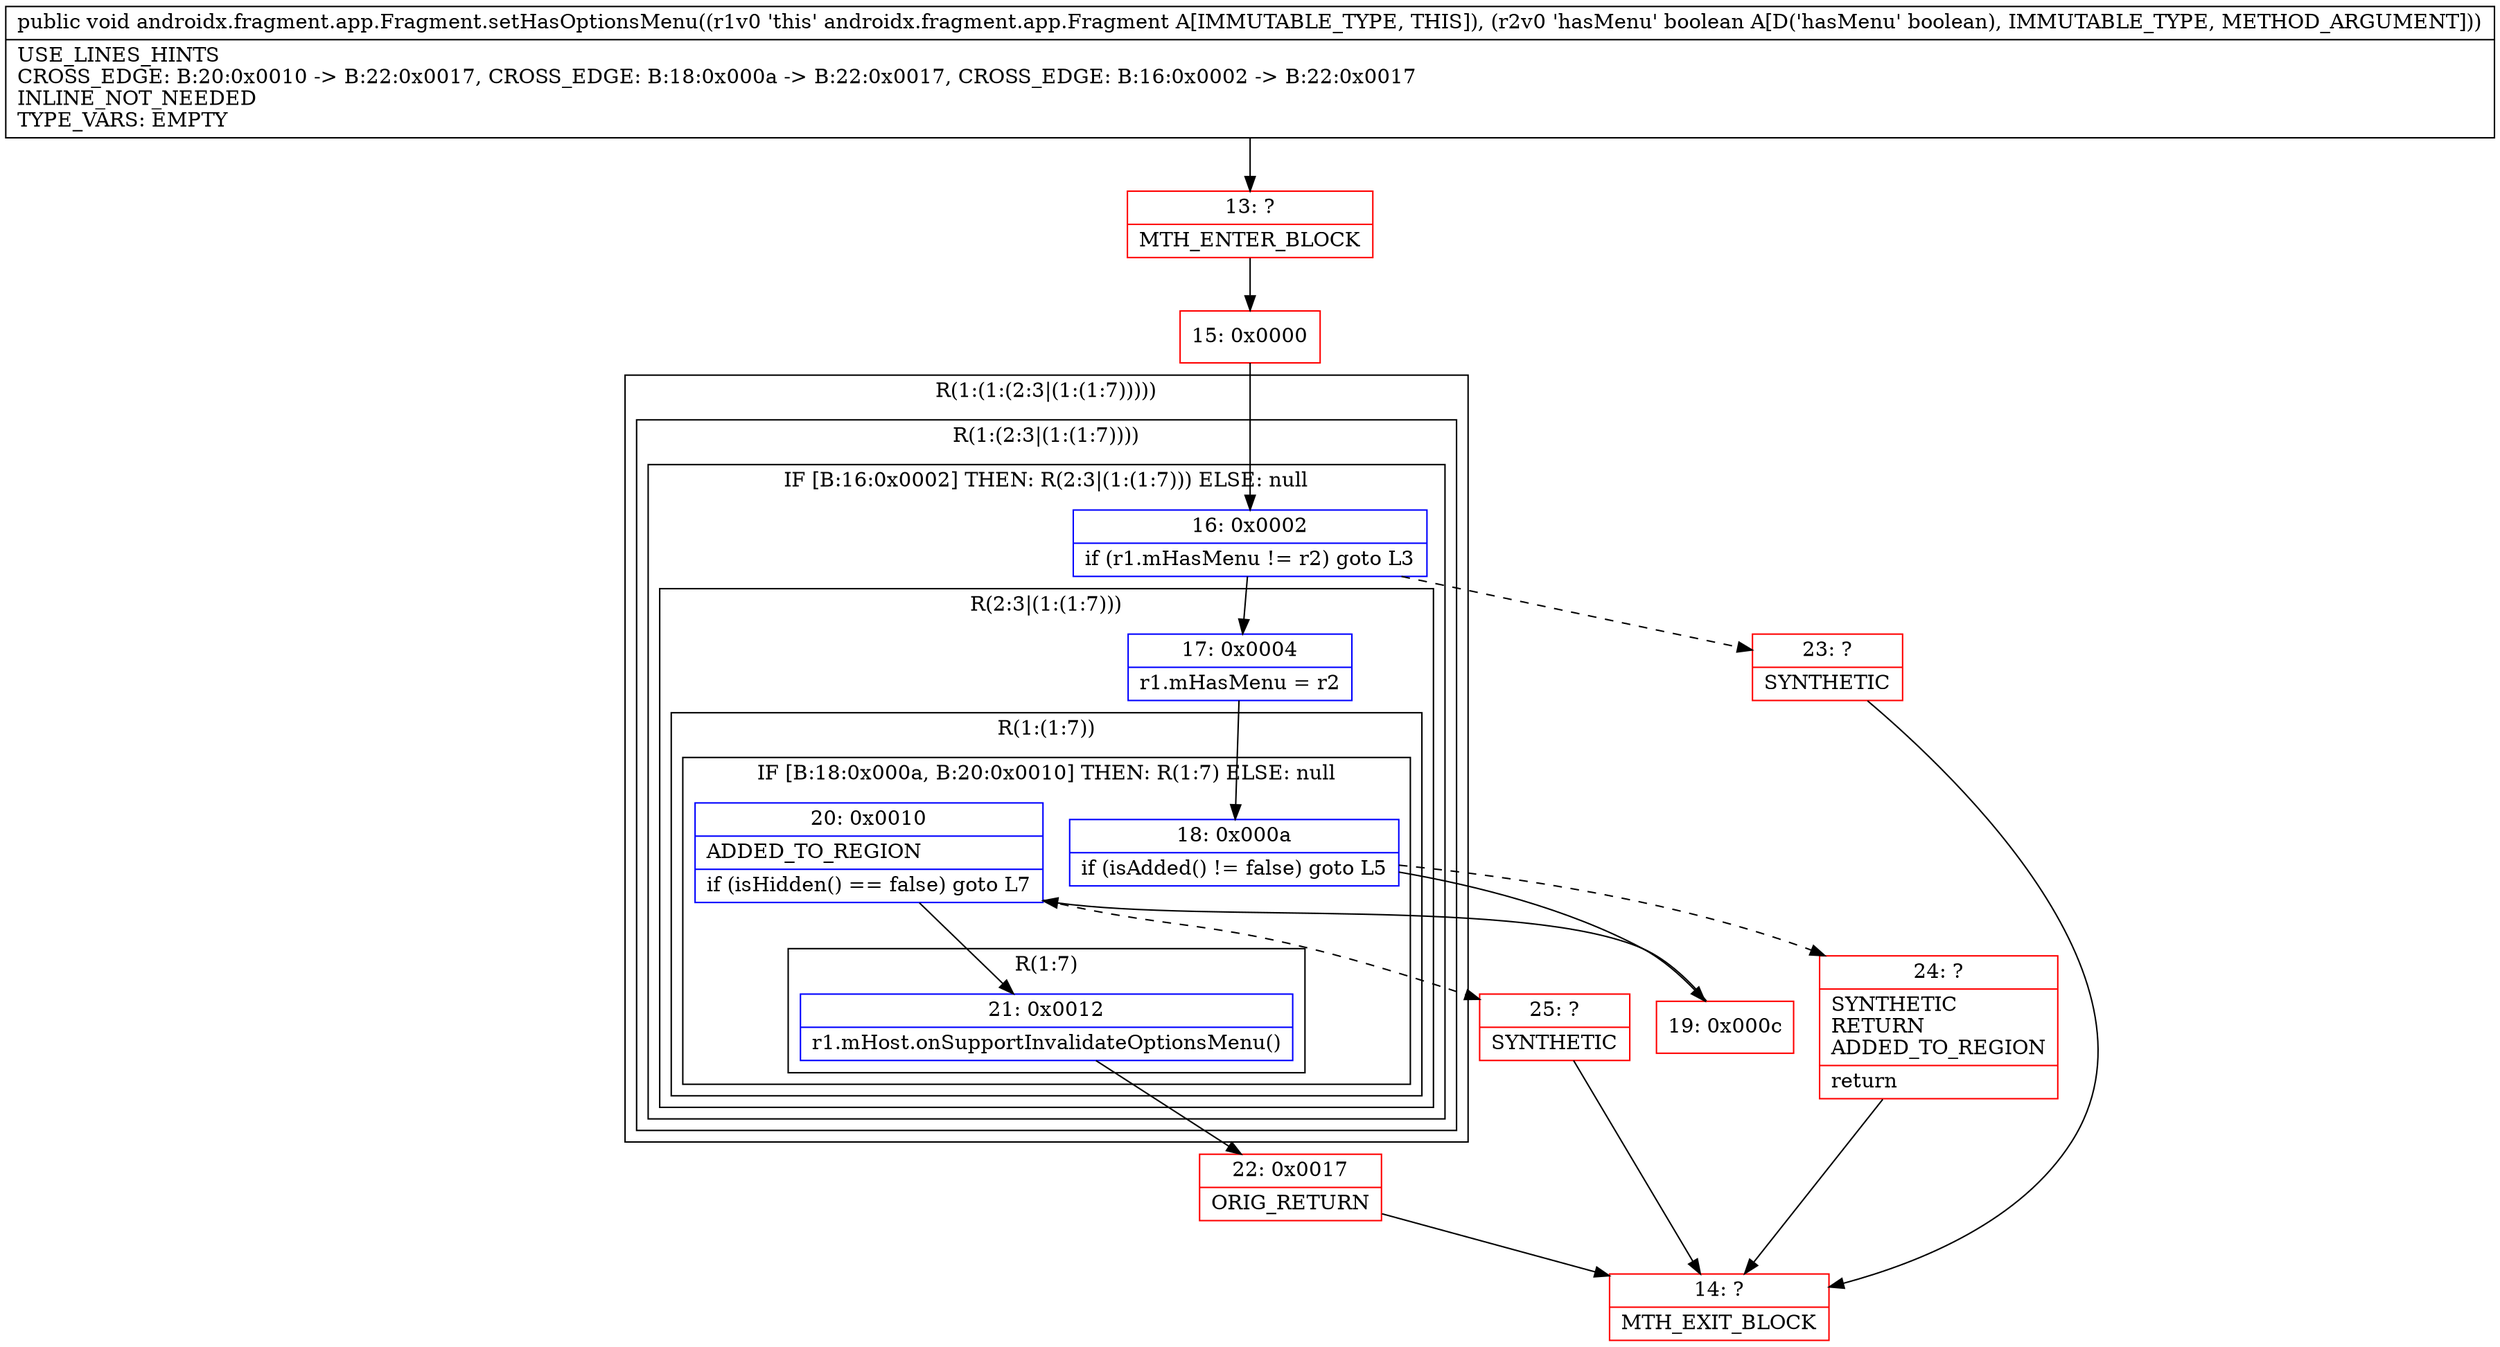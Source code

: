 digraph "CFG forandroidx.fragment.app.Fragment.setHasOptionsMenu(Z)V" {
subgraph cluster_Region_532420016 {
label = "R(1:(1:(2:3|(1:(1:7)))))";
node [shape=record,color=blue];
subgraph cluster_Region_1993788409 {
label = "R(1:(2:3|(1:(1:7))))";
node [shape=record,color=blue];
subgraph cluster_IfRegion_561197424 {
label = "IF [B:16:0x0002] THEN: R(2:3|(1:(1:7))) ELSE: null";
node [shape=record,color=blue];
Node_16 [shape=record,label="{16\:\ 0x0002|if (r1.mHasMenu != r2) goto L3\l}"];
subgraph cluster_Region_1345704391 {
label = "R(2:3|(1:(1:7)))";
node [shape=record,color=blue];
Node_17 [shape=record,label="{17\:\ 0x0004|r1.mHasMenu = r2\l}"];
subgraph cluster_Region_794513380 {
label = "R(1:(1:7))";
node [shape=record,color=blue];
subgraph cluster_IfRegion_1871892725 {
label = "IF [B:18:0x000a, B:20:0x0010] THEN: R(1:7) ELSE: null";
node [shape=record,color=blue];
Node_18 [shape=record,label="{18\:\ 0x000a|if (isAdded() != false) goto L5\l}"];
Node_20 [shape=record,label="{20\:\ 0x0010|ADDED_TO_REGION\l|if (isHidden() == false) goto L7\l}"];
subgraph cluster_Region_1465025734 {
label = "R(1:7)";
node [shape=record,color=blue];
Node_21 [shape=record,label="{21\:\ 0x0012|r1.mHost.onSupportInvalidateOptionsMenu()\l}"];
}
}
}
}
}
}
}
Node_13 [shape=record,color=red,label="{13\:\ ?|MTH_ENTER_BLOCK\l}"];
Node_15 [shape=record,color=red,label="{15\:\ 0x0000}"];
Node_19 [shape=record,color=red,label="{19\:\ 0x000c}"];
Node_22 [shape=record,color=red,label="{22\:\ 0x0017|ORIG_RETURN\l}"];
Node_14 [shape=record,color=red,label="{14\:\ ?|MTH_EXIT_BLOCK\l}"];
Node_25 [shape=record,color=red,label="{25\:\ ?|SYNTHETIC\l}"];
Node_24 [shape=record,color=red,label="{24\:\ ?|SYNTHETIC\lRETURN\lADDED_TO_REGION\l|return\l}"];
Node_23 [shape=record,color=red,label="{23\:\ ?|SYNTHETIC\l}"];
MethodNode[shape=record,label="{public void androidx.fragment.app.Fragment.setHasOptionsMenu((r1v0 'this' androidx.fragment.app.Fragment A[IMMUTABLE_TYPE, THIS]), (r2v0 'hasMenu' boolean A[D('hasMenu' boolean), IMMUTABLE_TYPE, METHOD_ARGUMENT]))  | USE_LINES_HINTS\lCROSS_EDGE: B:20:0x0010 \-\> B:22:0x0017, CROSS_EDGE: B:18:0x000a \-\> B:22:0x0017, CROSS_EDGE: B:16:0x0002 \-\> B:22:0x0017\lINLINE_NOT_NEEDED\lTYPE_VARS: EMPTY\l}"];
MethodNode -> Node_13;Node_16 -> Node_17;
Node_16 -> Node_23[style=dashed];
Node_17 -> Node_18;
Node_18 -> Node_19;
Node_18 -> Node_24[style=dashed];
Node_20 -> Node_21;
Node_20 -> Node_25[style=dashed];
Node_21 -> Node_22;
Node_13 -> Node_15;
Node_15 -> Node_16;
Node_19 -> Node_20;
Node_22 -> Node_14;
Node_25 -> Node_14;
Node_24 -> Node_14;
Node_23 -> Node_14;
}

